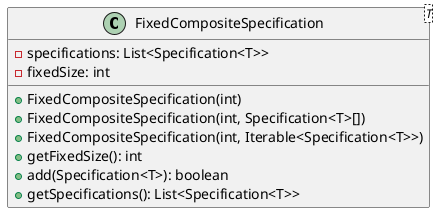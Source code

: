 @startuml

    class FixedCompositeSpecification<T> {
        -specifications: List<Specification<T>>
        -fixedSize: int
        +FixedCompositeSpecification(int)
        +FixedCompositeSpecification(int, Specification<T>[])
        +FixedCompositeSpecification(int, Iterable<Specification<T>>)
        +getFixedSize(): int
        +add(Specification<T>): boolean
        +getSpecifications(): List<Specification<T>>
    }

@enduml
